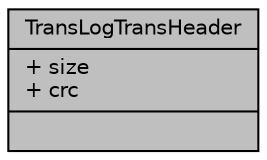 digraph "TransLogTransHeader"
{
 // INTERACTIVE_SVG=YES
 // LATEX_PDF_SIZE
  edge [fontname="Helvetica",fontsize="10",labelfontname="Helvetica",labelfontsize="10"];
  node [fontname="Helvetica",fontsize="10",shape=record];
  Node1 [label="{TransLogTransHeader\n|+ size\l+ crc\l|}",height=0.2,width=0.4,color="black", fillcolor="grey75", style="filled", fontcolor="black",tooltip=" "];
}
